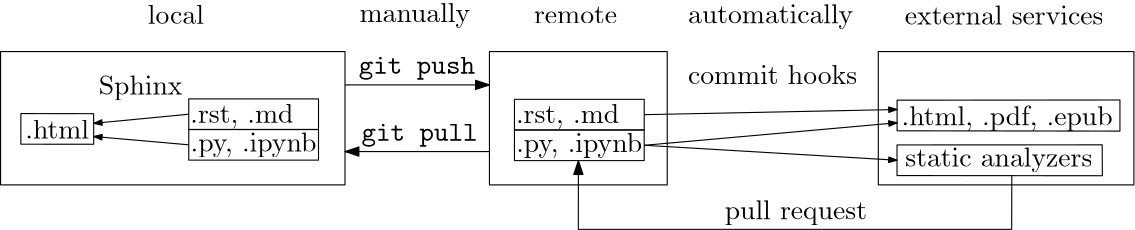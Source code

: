 <?xml version="1.0"?>
<!DOCTYPE ipe SYSTEM "ipe.dtd">
<ipe version="70212" creator="Ipe 7.2.13">
<info created="D:20201021164418" modified="D:20201021172509"/>
<ipestyle name="basic">
<symbol name="arrow/arc(spx)">
<path stroke="sym-stroke" fill="sym-stroke" pen="sym-pen">
0 0 m
-1 0.333 l
-1 -0.333 l
h
</path>
</symbol>
<symbol name="arrow/farc(spx)">
<path stroke="sym-stroke" fill="white" pen="sym-pen">
0 0 m
-1 0.333 l
-1 -0.333 l
h
</path>
</symbol>
<symbol name="arrow/ptarc(spx)">
<path stroke="sym-stroke" fill="sym-stroke" pen="sym-pen">
0 0 m
-1 0.333 l
-0.8 0 l
-1 -0.333 l
h
</path>
</symbol>
<symbol name="arrow/fptarc(spx)">
<path stroke="sym-stroke" fill="white" pen="sym-pen">
0 0 m
-1 0.333 l
-0.8 0 l
-1 -0.333 l
h
</path>
</symbol>
<symbol name="mark/circle(sx)" transformations="translations">
<path fill="sym-stroke">
0.6 0 0 0.6 0 0 e
0.4 0 0 0.4 0 0 e
</path>
</symbol>
<symbol name="mark/disk(sx)" transformations="translations">
<path fill="sym-stroke">
0.6 0 0 0.6 0 0 e
</path>
</symbol>
<symbol name="mark/fdisk(sfx)" transformations="translations">
<group>
<path fill="sym-fill">
0.5 0 0 0.5 0 0 e
</path>
<path fill="sym-stroke" fillrule="eofill">
0.6 0 0 0.6 0 0 e
0.4 0 0 0.4 0 0 e
</path>
</group>
</symbol>
<symbol name="mark/box(sx)" transformations="translations">
<path fill="sym-stroke" fillrule="eofill">
-0.6 -0.6 m
0.6 -0.6 l
0.6 0.6 l
-0.6 0.6 l
h
-0.4 -0.4 m
0.4 -0.4 l
0.4 0.4 l
-0.4 0.4 l
h
</path>
</symbol>
<symbol name="mark/square(sx)" transformations="translations">
<path fill="sym-stroke">
-0.6 -0.6 m
0.6 -0.6 l
0.6 0.6 l
-0.6 0.6 l
h
</path>
</symbol>
<symbol name="mark/fsquare(sfx)" transformations="translations">
<group>
<path fill="sym-fill">
-0.5 -0.5 m
0.5 -0.5 l
0.5 0.5 l
-0.5 0.5 l
h
</path>
<path fill="sym-stroke" fillrule="eofill">
-0.6 -0.6 m
0.6 -0.6 l
0.6 0.6 l
-0.6 0.6 l
h
-0.4 -0.4 m
0.4 -0.4 l
0.4 0.4 l
-0.4 0.4 l
h
</path>
</group>
</symbol>
<symbol name="mark/cross(sx)" transformations="translations">
<group>
<path fill="sym-stroke">
-0.43 -0.57 m
0.57 0.43 l
0.43 0.57 l
-0.57 -0.43 l
h
</path>
<path fill="sym-stroke">
-0.43 0.57 m
0.57 -0.43 l
0.43 -0.57 l
-0.57 0.43 l
h
</path>
</group>
</symbol>
<symbol name="arrow/fnormal(spx)">
<path stroke="sym-stroke" fill="white" pen="sym-pen">
0 0 m
-1 0.333 l
-1 -0.333 l
h
</path>
</symbol>
<symbol name="arrow/pointed(spx)">
<path stroke="sym-stroke" fill="sym-stroke" pen="sym-pen">
0 0 m
-1 0.333 l
-0.8 0 l
-1 -0.333 l
h
</path>
</symbol>
<symbol name="arrow/fpointed(spx)">
<path stroke="sym-stroke" fill="white" pen="sym-pen">
0 0 m
-1 0.333 l
-0.8 0 l
-1 -0.333 l
h
</path>
</symbol>
<symbol name="arrow/linear(spx)">
<path stroke="sym-stroke" pen="sym-pen">
-1 0.333 m
0 0 l
-1 -0.333 l
</path>
</symbol>
<symbol name="arrow/fdouble(spx)">
<path stroke="sym-stroke" fill="white" pen="sym-pen">
0 0 m
-1 0.333 l
-1 -0.333 l
h
-1 0 m
-2 0.333 l
-2 -0.333 l
h
</path>
</symbol>
<symbol name="arrow/double(spx)">
<path stroke="sym-stroke" fill="sym-stroke" pen="sym-pen">
0 0 m
-1 0.333 l
-1 -0.333 l
h
-1 0 m
-2 0.333 l
-2 -0.333 l
h
</path>
</symbol>
<pen name="heavier" value="0.8"/>
<pen name="fat" value="1.2"/>
<pen name="ultrafat" value="2"/>
<symbolsize name="large" value="5"/>
<symbolsize name="small" value="2"/>
<symbolsize name="tiny" value="1.1"/>
<arrowsize name="large" value="10"/>
<arrowsize name="small" value="5"/>
<arrowsize name="tiny" value="3"/>
<color name="red" value="1 0 0"/>
<color name="green" value="0 1 0"/>
<color name="blue" value="0 0 1"/>
<color name="yellow" value="1 1 0"/>
<color name="orange" value="1 0.647 0"/>
<color name="gold" value="1 0.843 0"/>
<color name="purple" value="0.627 0.125 0.941"/>
<color name="gray" value="0.745"/>
<color name="brown" value="0.647 0.165 0.165"/>
<color name="navy" value="0 0 0.502"/>
<color name="pink" value="1 0.753 0.796"/>
<color name="seagreen" value="0.18 0.545 0.341"/>
<color name="turquoise" value="0.251 0.878 0.816"/>
<color name="violet" value="0.933 0.51 0.933"/>
<color name="darkblue" value="0 0 0.545"/>
<color name="darkcyan" value="0 0.545 0.545"/>
<color name="darkgray" value="0.663"/>
<color name="darkgreen" value="0 0.392 0"/>
<color name="darkmagenta" value="0.545 0 0.545"/>
<color name="darkorange" value="1 0.549 0"/>
<color name="darkred" value="0.545 0 0"/>
<color name="lightblue" value="0.678 0.847 0.902"/>
<color name="lightcyan" value="0.878 1 1"/>
<color name="lightgray" value="0.827"/>
<color name="lightgreen" value="0.565 0.933 0.565"/>
<color name="lightyellow" value="1 1 0.878"/>
<dashstyle name="dashed" value="[4] 0"/>
<dashstyle name="dotted" value="[1 3] 0"/>
<dashstyle name="dash dotted" value="[4 2 1 2] 0"/>
<dashstyle name="dash dot dotted" value="[4 2 1 2 1 2] 0"/>
<textsize name="large" value="\large"/>
<textsize name="small" value="\small"/>
<textsize name="tiny" value="\tiny"/>
<textsize name="Large" value="\Large"/>
<textsize name="LARGE" value="\LARGE"/>
<textsize name="huge" value="\huge"/>
<textsize name="Huge" value="\Huge"/>
<textsize name="footnote" value="\footnotesize"/>
<textstyle name="center" begin="\begin{center}" end="\end{center}"/>
<textstyle name="itemize" begin="\begin{itemize}" end="\end{itemize}"/>
<textstyle name="item" begin="\begin{itemize}\item{}" end="\end{itemize}"/>
<gridsize name="4 pts" value="4"/>
<gridsize name="8 pts (~3 mm)" value="8"/>
<gridsize name="16 pts (~6 mm)" value="16"/>
<gridsize name="32 pts (~12 mm)" value="32"/>
<gridsize name="10 pts (~3.5 mm)" value="10"/>
<gridsize name="20 pts (~7 mm)" value="20"/>
<gridsize name="14 pts (~5 mm)" value="14"/>
<gridsize name="28 pts (~10 mm)" value="28"/>
<gridsize name="56 pts (~20 mm)" value="56"/>
<anglesize name="90 deg" value="90"/>
<anglesize name="60 deg" value="60"/>
<anglesize name="45 deg" value="45"/>
<anglesize name="30 deg" value="30"/>
<anglesize name="22.5 deg" value="22.5"/>
<opacity name="10%" value="0.1"/>
<opacity name="30%" value="0.3"/>
<opacity name="50%" value="0.5"/>
<opacity name="75%" value="0.75"/>
<tiling name="falling" angle="-60" step="4" width="1"/>
<tiling name="rising" angle="30" step="4" width="1"/>
</ipestyle>
<page>
<layer name="alpha"/>
<view layers="alpha" active="alpha"/>
<text layer="alpha" matrix="1 0 0 1 0.290299 -1.59664" transformations="translations" pos="132 708" stroke="black" type="label" width="37.166" height="6.926" depth="1.93" valign="baseline">.rst, .md</text>
<text matrix="1 0 0 1 -3.61708 -3.9743" transformations="translations" pos="136 700" stroke="black" type="label" width="45.385" height="6.926" depth="1.93" valign="baseline">.py, .ipynb</text>
<path stroke="black">
131.751 703.93 m
131.751 692.906 l
178.461 692.906 l
178.461 703.93 l
h
</path>
<path matrix="1 0 0 1 0.0004293 11.0244" stroke="black">
131.751 703.93 m
131.751 692.906 l
178.461 692.906 l
178.461 703.93 l
h
</path>
<path stroke="black">
71.3115 709.672 m
71.3115 698.648 l
97.5364 698.623 l
97.5077 709.631 l
h
</path>
<text matrix="1 0 0 1 -59.1032 -7.32981" transformations="translations" pos="132 708" stroke="black" type="label" width="22.969" height="6.918" depth="0" valign="baseline">.html</text>
<path stroke="black" rarrow="normal/tiny">
97.5168 706.16 m
131.751 709.442 l
</path>
<path stroke="black" rarrow="normal/tiny">
97.5291 701.415 m
131.751 698.418 l
</path>
<text matrix="1 0 0 1 -4.63832 -5.7979" transformations="translations" pos="103.983 722.358" stroke="black" type="label" width="30.165" height="6.926" depth="1.93" valign="baseline">Sphinx</text>
<path stroke="black">
64 732 m
64 684 l
188 684 l
188 732 l
h
</path>
<text matrix="1 0 0 1 117.543 -1.75893" transformations="translations" pos="132 708" stroke="black" type="label" width="37.166" height="6.926" depth="1.93" valign="baseline">.rst, .md</text>
<text matrix="1 0 0 1 113.635 -4.13659" transformations="translations" pos="136 700" stroke="black" type="label" width="45.385" height="6.926" depth="1.93" valign="baseline">.py, .ipynb</text>
<path matrix="1 0 0 1 117.252 -0.162286" stroke="black">
131.751 703.93 m
131.751 692.906 l
178.461 692.906 l
178.461 703.93 l
h
</path>
<path matrix="1 0 0 1 117.253 10.8621" stroke="black">
131.751 703.93 m
131.751 692.906 l
178.461 692.906 l
178.461 703.93 l
h
</path>
<path stroke="black">
240 732 m
240 684 l
304 684 l
304 732 l
h
</path>
<text matrix="1 0 0 1 1.23256 -1.36951" transformations="translations" pos="192 744" stroke="black" type="label" width="39.851" height="6.926" depth="1.93" valign="baseline">manually</text>
<text matrix="1 0 0 1 -7.0629 0" transformations="translations" pos="200 724" stroke="black" type="label" width="41.843" height="6.092" depth="2.21" valign="baseline">\texttt{git push}</text>
<text matrix="1 0 0 1 -6.1025 -24.1112" transformations="translations" pos="200 724" stroke="black" type="label" width="41.843" height="6.092" depth="2.21" valign="baseline">\texttt{git pull}</text>
<path stroke="black" arrow="normal/small">
188 720 m
240 720 l
</path>
<path stroke="black" rarrow="normal/small">
188 696 m
240 696 l
</path>
<text matrix="1 0 0 1 -3.97157 -5.88889" transformations="translations" pos="260 748" stroke="black" type="label" width="29.916" height="6.128" depth="0" valign="baseline">remote</text>
<text matrix="1 0 0 1 33.726 -9.38923" transformations="translations" pos="356 700" stroke="black" type="label" width="67.386" height="6.926" depth="1.93" valign="baseline">static analyzers</text>
<path matrix="1 0 0 1 33.726 -9.38923" stroke="black">
353.003 707.768 m
353.003 696.744 l
426.919 696.684 l
426.856 707.802 l
h
</path>
<path matrix="1 0 0 1 41.5804 -8.24875" stroke="black">
345.171 722.738 m
345.171 711.714 l
425.401 711.611 l
425.401 722.808 l
h
</path>
<text matrix="1 0 0 1 256.336 -2.51238" transformations="translations" pos="132 708" stroke="black" type="label" width="76.104" height="6.926" depth="1.93" valign="baseline">.html, .pdf, .epub</text>
<path stroke="black" arrow="normal/tiny">
295.714 709.28 m
386.751 711.137 l
</path>
<path stroke="black" arrow="normal/tiny">
295.713 698.256 m
386.751 706.363 l
</path>
<path stroke="black" arrow="normal/small">
428.054 687.321 m
428 668 l
272 668 l
272.018 692.744 l
</path>
<text matrix="1 0 0 1 45.6925 -4.7563" transformations="translations" pos="278.998 676.346" stroke="black" type="label" width="51.28" height="6.926" depth="1.93" valign="baseline">pull request</text>
<path stroke="black" arrow="normal/tiny">
295.713 698.256 m
386.729 692.866 l
</path>
<text matrix="1 0 0 1 24.5528 -8.71801" transformations="translations" pos="92.4318 750.695" stroke="black" type="label" width="20.202" height="6.918" depth="0" valign="baseline">local</text>
<path stroke="black">
379.98 732 m
380 684 l
472 684 l
472 732 l
h
</path>
<text matrix="1 0 0 1 -8.49095 -1.78036" transformations="translations" pos="320 744" stroke="black" type="label" width="59.499" height="6.926" depth="1.93" valign="baseline">automatically</text>
<text matrix="1 0 0 1 -8.5478 -3.7261" transformations="translations" pos="320 724" stroke="black" type="label" width="60.938" height="6.918" depth="0" valign="baseline">commit hooks</text>
<text matrix="1 0 0 1 5.5399 -2.24044" transformations="translations" pos="384 744" stroke="black" type="label" width="71.565" height="6.918" depth="0" valign="baseline">external services</text>
</page>
</ipe>
